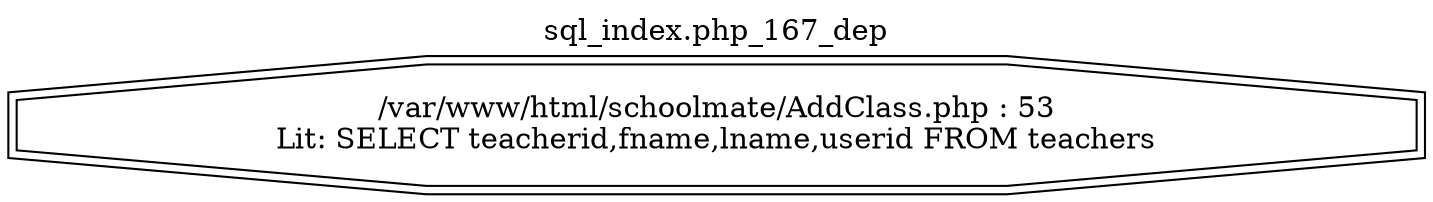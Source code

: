 digraph cfg {
  label="sql_index.php_167_dep";
  labelloc=t;
  n1 [shape=doubleoctagon, label="/var/www/html/schoolmate/AddClass.php : 53\nLit: SELECT teacherid,fname,lname,userid FROM teachers\n"];
}

